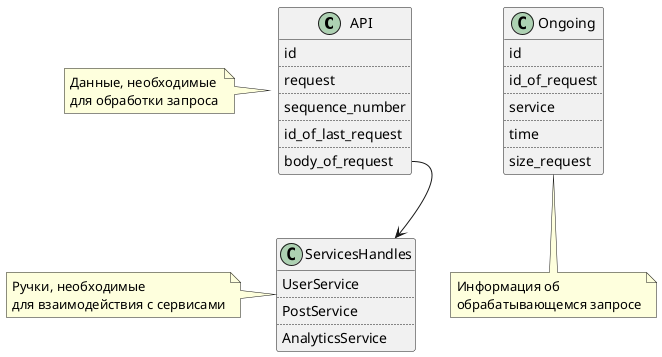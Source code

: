 @startuml
class API {
        id
        ..
        request 
        ..
        sequence_number
        ..
        id_of_last_request
        ..
        body_of_request
    }

    note left of API
    Данные, необходимые 
    для обработки запроса
    end note

    Class ServicesHandles {
        UserService
        ..
        PostService
        ..
        AnalyticsService
    }

    note left of ServicesHandles
    Ручки, необходимые 
    для взаимодействия с сервисами
    end note

    class Ongoing {
        id
        ..
        id_of_request
        ..
        service
        ..
        time
        ..
        size_request
    }
    note bottom of Ongoing
    Информация об 
    обрабатывающемся запросе
    end note

API::body_of_request --> ServicesHandles

@enduml